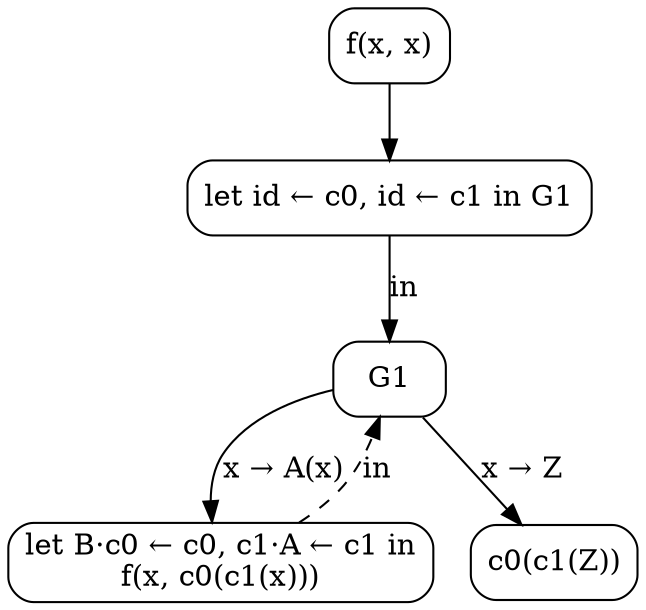 digraph {
  node [shape=box, style=rounded];

  C0 [label="f(x, x)"];
  L1 [label="let id ← c0, id ← c1 in G1"];
  C0 -> L1;
  L1 -> G1 [label="in"];
  G1 -> L2 [label="x → A(x)"];
  C2 [label="c0(c1(Z))"];
  G1 -> C2 [label="x → Z"];
  L2 [label="let B·c0 ← c0, c1·A ← c1 in\nf(x, c0(c1(x)))"];
  L2 -> G1 [label="in", style=dashed];
}
